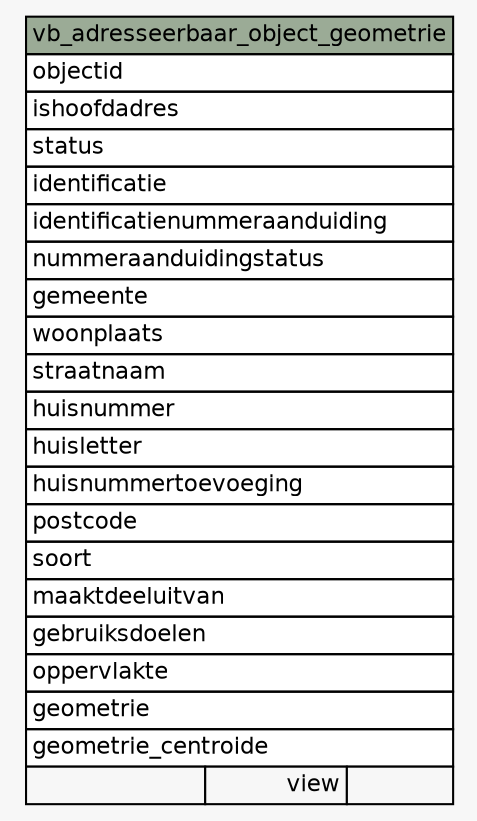 // dot 2.43.0 on Linux 6.5.0-15-generic
// SchemaSpy rev Unknown
digraph "vb_adresseerbaar_object_geometrie" {
  graph [
    rankdir="RL"
    bgcolor="#f7f7f7"
    nodesep="0.18"
    ranksep="0.46"
    fontname="Helvetica"
    fontsize="11"
  ];
  node [
    fontname="Helvetica"
    fontsize="11"
    shape="plaintext"
  ];
  edge [
    arrowsize="0.8"
  ];
  "vb_adresseerbaar_object_geometrie" [
    label=<
    <TABLE BORDER="0" CELLBORDER="1" CELLSPACING="0" BGCOLOR="#ffffff">
      <TR><TD COLSPAN="3" BGCOLOR="#9bab96" ALIGN="CENTER">vb_adresseerbaar_object_geometrie</TD></TR>
      <TR><TD PORT="objectid" COLSPAN="3" ALIGN="LEFT">objectid</TD></TR>
      <TR><TD PORT="ishoofdadres" COLSPAN="3" ALIGN="LEFT">ishoofdadres</TD></TR>
      <TR><TD PORT="status" COLSPAN="3" ALIGN="LEFT">status</TD></TR>
      <TR><TD PORT="identificatie" COLSPAN="3" ALIGN="LEFT">identificatie</TD></TR>
      <TR><TD PORT="identificatienummeraanduiding" COLSPAN="3" ALIGN="LEFT">identificatienummeraanduiding</TD></TR>
      <TR><TD PORT="nummeraanduidingstatus" COLSPAN="3" ALIGN="LEFT">nummeraanduidingstatus</TD></TR>
      <TR><TD PORT="gemeente" COLSPAN="3" ALIGN="LEFT">gemeente</TD></TR>
      <TR><TD PORT="woonplaats" COLSPAN="3" ALIGN="LEFT">woonplaats</TD></TR>
      <TR><TD PORT="straatnaam" COLSPAN="3" ALIGN="LEFT">straatnaam</TD></TR>
      <TR><TD PORT="huisnummer" COLSPAN="3" ALIGN="LEFT">huisnummer</TD></TR>
      <TR><TD PORT="huisletter" COLSPAN="3" ALIGN="LEFT">huisletter</TD></TR>
      <TR><TD PORT="huisnummertoevoeging" COLSPAN="3" ALIGN="LEFT">huisnummertoevoeging</TD></TR>
      <TR><TD PORT="postcode" COLSPAN="3" ALIGN="LEFT">postcode</TD></TR>
      <TR><TD PORT="soort" COLSPAN="3" ALIGN="LEFT">soort</TD></TR>
      <TR><TD PORT="maaktdeeluitvan" COLSPAN="3" ALIGN="LEFT">maaktdeeluitvan</TD></TR>
      <TR><TD PORT="gebruiksdoelen" COLSPAN="3" ALIGN="LEFT">gebruiksdoelen</TD></TR>
      <TR><TD PORT="oppervlakte" COLSPAN="3" ALIGN="LEFT">oppervlakte</TD></TR>
      <TR><TD PORT="geometrie" COLSPAN="3" ALIGN="LEFT">geometrie</TD></TR>
      <TR><TD PORT="geometrie_centroide" COLSPAN="3" ALIGN="LEFT">geometrie_centroide</TD></TR>
      <TR><TD ALIGN="LEFT" BGCOLOR="#f7f7f7">  </TD><TD ALIGN="RIGHT" BGCOLOR="#f7f7f7">view</TD><TD ALIGN="RIGHT" BGCOLOR="#f7f7f7">  </TD></TR>
    </TABLE>>
    URL="tables/vb_adresseerbaar_object_geometrie.html"
    tooltip="vb_adresseerbaar_object_geometrie"
  ];
}
